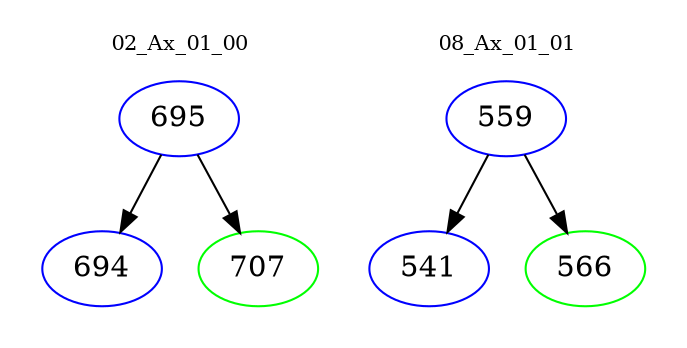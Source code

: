 digraph{
subgraph cluster_0 {
color = white
label = "02_Ax_01_00";
fontsize=10;
T0_695 [label="695", color="blue"]
T0_695 -> T0_694 [color="black"]
T0_694 [label="694", color="blue"]
T0_695 -> T0_707 [color="black"]
T0_707 [label="707", color="green"]
}
subgraph cluster_1 {
color = white
label = "08_Ax_01_01";
fontsize=10;
T1_559 [label="559", color="blue"]
T1_559 -> T1_541 [color="black"]
T1_541 [label="541", color="blue"]
T1_559 -> T1_566 [color="black"]
T1_566 [label="566", color="green"]
}
}
